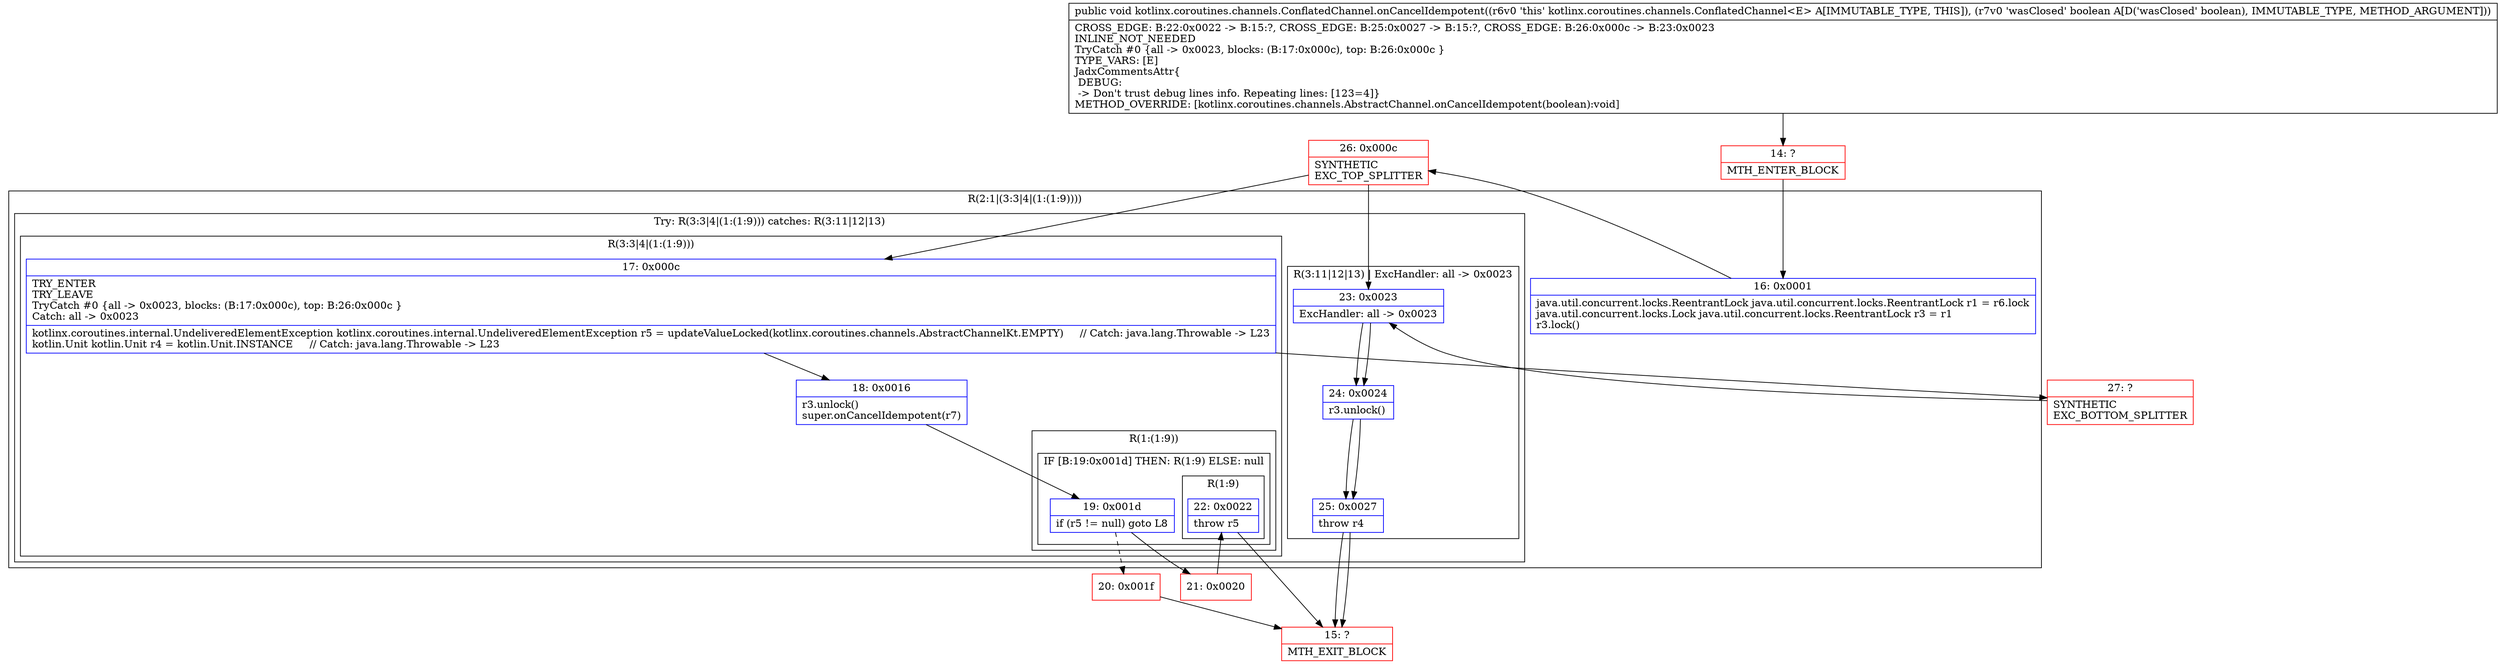 digraph "CFG forkotlinx.coroutines.channels.ConflatedChannel.onCancelIdempotent(Z)V" {
subgraph cluster_Region_1360904645 {
label = "R(2:1|(3:3|4|(1:(1:9))))";
node [shape=record,color=blue];
Node_16 [shape=record,label="{16\:\ 0x0001|java.util.concurrent.locks.ReentrantLock java.util.concurrent.locks.ReentrantLock r1 = r6.lock\ljava.util.concurrent.locks.Lock java.util.concurrent.locks.ReentrantLock r3 = r1\lr3.lock()\l}"];
subgraph cluster_TryCatchRegion_1673558170 {
label = "Try: R(3:3|4|(1:(1:9))) catches: R(3:11|12|13)";
node [shape=record,color=blue];
subgraph cluster_Region_1693460186 {
label = "R(3:3|4|(1:(1:9)))";
node [shape=record,color=blue];
Node_17 [shape=record,label="{17\:\ 0x000c|TRY_ENTER\lTRY_LEAVE\lTryCatch #0 \{all \-\> 0x0023, blocks: (B:17:0x000c), top: B:26:0x000c \}\lCatch: all \-\> 0x0023\l|kotlinx.coroutines.internal.UndeliveredElementException kotlinx.coroutines.internal.UndeliveredElementException r5 = updateValueLocked(kotlinx.coroutines.channels.AbstractChannelKt.EMPTY)     \/\/ Catch: java.lang.Throwable \-\> L23\lkotlin.Unit kotlin.Unit r4 = kotlin.Unit.INSTANCE     \/\/ Catch: java.lang.Throwable \-\> L23\l}"];
Node_18 [shape=record,label="{18\:\ 0x0016|r3.unlock()\lsuper.onCancelIdempotent(r7)\l}"];
subgraph cluster_Region_1710925786 {
label = "R(1:(1:9))";
node [shape=record,color=blue];
subgraph cluster_IfRegion_1788878251 {
label = "IF [B:19:0x001d] THEN: R(1:9) ELSE: null";
node [shape=record,color=blue];
Node_19 [shape=record,label="{19\:\ 0x001d|if (r5 != null) goto L8\l}"];
subgraph cluster_Region_1435302611 {
label = "R(1:9)";
node [shape=record,color=blue];
Node_22 [shape=record,label="{22\:\ 0x0022|throw r5\l}"];
}
}
}
}
subgraph cluster_Region_516189552 {
label = "R(3:11|12|13) | ExcHandler: all \-\> 0x0023\l";
node [shape=record,color=blue];
Node_23 [shape=record,label="{23\:\ 0x0023|ExcHandler: all \-\> 0x0023\l}"];
Node_24 [shape=record,label="{24\:\ 0x0024|r3.unlock()\l}"];
Node_25 [shape=record,label="{25\:\ 0x0027|throw r4\l}"];
}
}
}
subgraph cluster_Region_516189552 {
label = "R(3:11|12|13) | ExcHandler: all \-\> 0x0023\l";
node [shape=record,color=blue];
Node_23 [shape=record,label="{23\:\ 0x0023|ExcHandler: all \-\> 0x0023\l}"];
Node_24 [shape=record,label="{24\:\ 0x0024|r3.unlock()\l}"];
Node_25 [shape=record,label="{25\:\ 0x0027|throw r4\l}"];
}
Node_14 [shape=record,color=red,label="{14\:\ ?|MTH_ENTER_BLOCK\l}"];
Node_26 [shape=record,color=red,label="{26\:\ 0x000c|SYNTHETIC\lEXC_TOP_SPLITTER\l}"];
Node_20 [shape=record,color=red,label="{20\:\ 0x001f}"];
Node_15 [shape=record,color=red,label="{15\:\ ?|MTH_EXIT_BLOCK\l}"];
Node_21 [shape=record,color=red,label="{21\:\ 0x0020}"];
Node_27 [shape=record,color=red,label="{27\:\ ?|SYNTHETIC\lEXC_BOTTOM_SPLITTER\l}"];
MethodNode[shape=record,label="{public void kotlinx.coroutines.channels.ConflatedChannel.onCancelIdempotent((r6v0 'this' kotlinx.coroutines.channels.ConflatedChannel\<E\> A[IMMUTABLE_TYPE, THIS]), (r7v0 'wasClosed' boolean A[D('wasClosed' boolean), IMMUTABLE_TYPE, METHOD_ARGUMENT]))  | CROSS_EDGE: B:22:0x0022 \-\> B:15:?, CROSS_EDGE: B:25:0x0027 \-\> B:15:?, CROSS_EDGE: B:26:0x000c \-\> B:23:0x0023\lINLINE_NOT_NEEDED\lTryCatch #0 \{all \-\> 0x0023, blocks: (B:17:0x000c), top: B:26:0x000c \}\lTYPE_VARS: [E]\lJadxCommentsAttr\{\l DEBUG: \l \-\> Don't trust debug lines info. Repeating lines: [123=4]\}\lMETHOD_OVERRIDE: [kotlinx.coroutines.channels.AbstractChannel.onCancelIdempotent(boolean):void]\l}"];
MethodNode -> Node_14;Node_16 -> Node_26;
Node_17 -> Node_18;
Node_17 -> Node_27;
Node_18 -> Node_19;
Node_19 -> Node_20[style=dashed];
Node_19 -> Node_21;
Node_22 -> Node_15;
Node_23 -> Node_24;
Node_24 -> Node_25;
Node_25 -> Node_15;
Node_23 -> Node_24;
Node_24 -> Node_25;
Node_25 -> Node_15;
Node_14 -> Node_16;
Node_26 -> Node_17;
Node_26 -> Node_23;
Node_20 -> Node_15;
Node_21 -> Node_22;
Node_27 -> Node_23;
}

